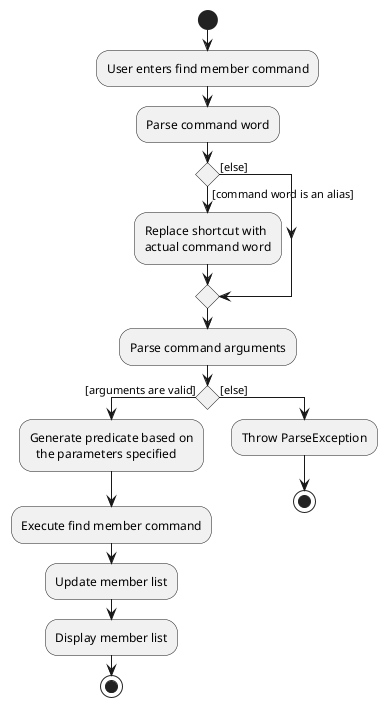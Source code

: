 @startuml
start
:User enters find member command;
:Parse command word;

'Since the beta syntax does not support placing the condition outside the
'diamond we place it as the true branch instead.

if () then ([command word is an alias])
    :Replace shortcut with
    actual command word;
else ([else])
endif
:Parse command arguments;
if () then ([arguments are valid])
:Generate predicate based on
  the parameters specified;
    :Execute find member command;
:Update member list;
:Display member list;
stop
else ([else])
:Throw ParseException;
stop
@enduml
